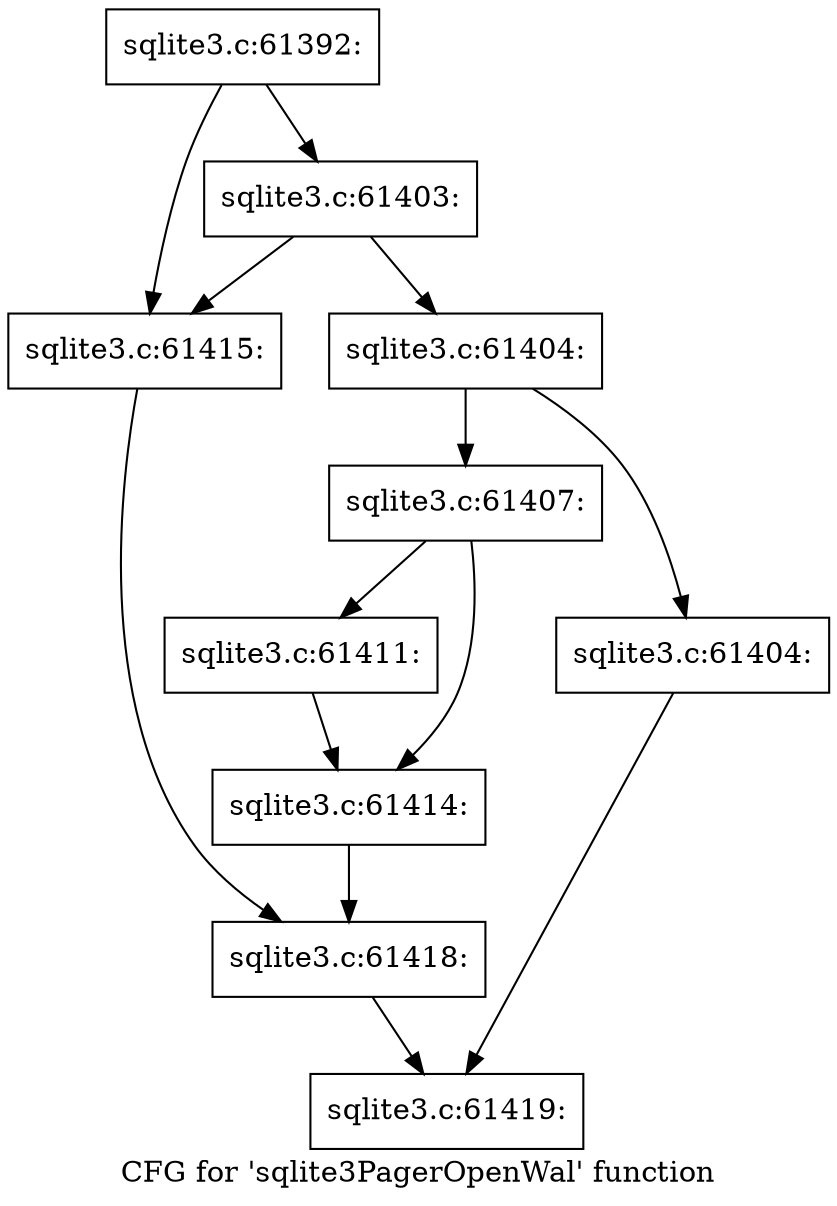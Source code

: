 digraph "CFG for 'sqlite3PagerOpenWal' function" {
	label="CFG for 'sqlite3PagerOpenWal' function";

	Node0x55c0f774c740 [shape=record,label="{sqlite3.c:61392:}"];
	Node0x55c0f774c740 -> Node0x55c0f7750de0;
	Node0x55c0f774c740 -> Node0x55c0f7750e30;
	Node0x55c0f7750e30 [shape=record,label="{sqlite3.c:61403:}"];
	Node0x55c0f7750e30 -> Node0x55c0f7750de0;
	Node0x55c0f7750e30 -> Node0x55c0f7750d40;
	Node0x55c0f7750d40 [shape=record,label="{sqlite3.c:61404:}"];
	Node0x55c0f7750d40 -> Node0x55c0f77515b0;
	Node0x55c0f7750d40 -> Node0x55c0f7751560;
	Node0x55c0f7751560 [shape=record,label="{sqlite3.c:61404:}"];
	Node0x55c0f7751560 -> Node0x55c0f774cea0;
	Node0x55c0f77515b0 [shape=record,label="{sqlite3.c:61407:}"];
	Node0x55c0f77515b0 -> Node0x55c0f58e6b00;
	Node0x55c0f77515b0 -> Node0x55c0f58e6a60;
	Node0x55c0f58e6b00 [shape=record,label="{sqlite3.c:61411:}"];
	Node0x55c0f58e6b00 -> Node0x55c0f58e6a60;
	Node0x55c0f58e6a60 [shape=record,label="{sqlite3.c:61414:}"];
	Node0x55c0f58e6a60 -> Node0x55c0f7750d90;
	Node0x55c0f7750de0 [shape=record,label="{sqlite3.c:61415:}"];
	Node0x55c0f7750de0 -> Node0x55c0f7750d90;
	Node0x55c0f7750d90 [shape=record,label="{sqlite3.c:61418:}"];
	Node0x55c0f7750d90 -> Node0x55c0f774cea0;
	Node0x55c0f774cea0 [shape=record,label="{sqlite3.c:61419:}"];
}
